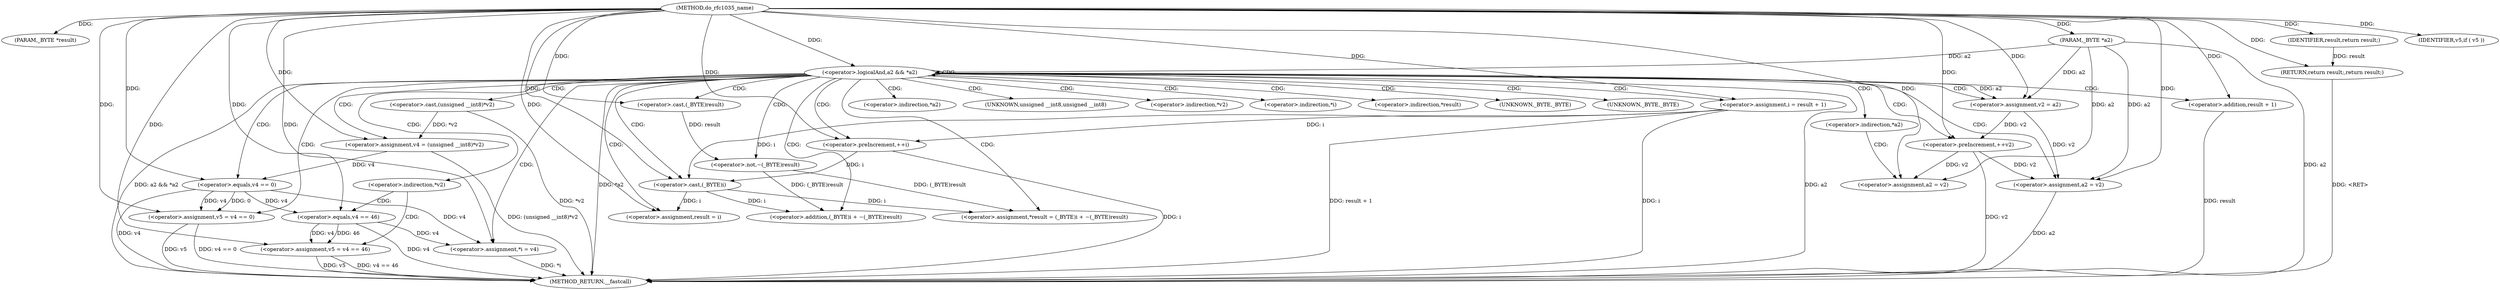 digraph do_rfc1035_name {  
"1000105" [label = "(METHOD,do_rfc1035_name)" ]
"1000184" [label = "(METHOD_RETURN,__fastcall)" ]
"1000106" [label = "(PARAM,_BYTE *result)" ]
"1000107" [label = "(PARAM,_BYTE *a2)" ]
"1000114" [label = "(<operator>.logicalAnd,a2 && *a2)" ]
"1000118" [label = "(<operator>.assignment,result = i)" ]
"1000122" [label = "(<operator>.assignment,v2 = a2)" ]
"1000126" [label = "(<operator>.assignment,i = result + 1)" ]
"1000128" [label = "(<operator>.addition,result + 1)" ]
"1000131" [label = "(<operator>.preIncrement,++i)" ]
"1000134" [label = "(<operator>.assignment,v4 = (unsigned __int8)*v2)" ]
"1000136" [label = "(<operator>.cast,(unsigned __int8)*v2)" ]
"1000140" [label = "(<operator>.assignment,a2 = v2)" ]
"1000143" [label = "(<operator>.assignment,v5 = v4 == 0)" ]
"1000145" [label = "(<operator>.equals,v4 == 0)" ]
"1000151" [label = "(<operator>.assignment,v5 = v4 == 46)" ]
"1000153" [label = "(<operator>.equals,v4 == 46)" ]
"1000156" [label = "(<operator>.preIncrement,++v2)" ]
"1000159" [label = "(IDENTIFIER,v5,if ( v5 ))" ]
"1000161" [label = "(<operator>.assignment,*i = v4)" ]
"1000165" [label = "(<operator>.assignment,*result = (_BYTE)i + ~(_BYTE)result)" ]
"1000168" [label = "(<operator>.addition,(_BYTE)i + ~(_BYTE)result)" ]
"1000169" [label = "(<operator>.cast,(_BYTE)i)" ]
"1000172" [label = "(<operator>.not,~(_BYTE)result)" ]
"1000173" [label = "(<operator>.cast,(_BYTE)result)" ]
"1000179" [label = "(<operator>.assignment,a2 = v2)" ]
"1000182" [label = "(RETURN,return result;,return result;)" ]
"1000183" [label = "(IDENTIFIER,result,return result;)" ]
"1000116" [label = "(<operator>.indirection,*a2)" ]
"1000137" [label = "(UNKNOWN,unsigned __int8,unsigned __int8)" ]
"1000138" [label = "(<operator>.indirection,*v2)" ]
"1000149" [label = "(<operator>.indirection,*v2)" ]
"1000162" [label = "(<operator>.indirection,*i)" ]
"1000166" [label = "(<operator>.indirection,*result)" ]
"1000170" [label = "(UNKNOWN,_BYTE,_BYTE)" ]
"1000174" [label = "(UNKNOWN,_BYTE,_BYTE)" ]
"1000177" [label = "(<operator>.indirection,*a2)" ]
  "1000126" -> "1000184"  [ label = "DDG: i"] 
  "1000156" -> "1000184"  [ label = "DDG: v2"] 
  "1000151" -> "1000184"  [ label = "DDG: v5"] 
  "1000151" -> "1000184"  [ label = "DDG: v4 == 46"] 
  "1000136" -> "1000184"  [ label = "DDG: *v2"] 
  "1000114" -> "1000184"  [ label = "DDG: a2 && *a2"] 
  "1000128" -> "1000184"  [ label = "DDG: result"] 
  "1000143" -> "1000184"  [ label = "DDG: v5"] 
  "1000134" -> "1000184"  [ label = "DDG: (unsigned __int8)*v2"] 
  "1000107" -> "1000184"  [ label = "DDG: a2"] 
  "1000126" -> "1000184"  [ label = "DDG: result + 1"] 
  "1000114" -> "1000184"  [ label = "DDG: *a2"] 
  "1000114" -> "1000184"  [ label = "DDG: a2"] 
  "1000140" -> "1000184"  [ label = "DDG: a2"] 
  "1000143" -> "1000184"  [ label = "DDG: v4 == 0"] 
  "1000153" -> "1000184"  [ label = "DDG: v4"] 
  "1000145" -> "1000184"  [ label = "DDG: v4"] 
  "1000161" -> "1000184"  [ label = "DDG: *i"] 
  "1000131" -> "1000184"  [ label = "DDG: i"] 
  "1000182" -> "1000184"  [ label = "DDG: <RET>"] 
  "1000105" -> "1000106"  [ label = "DDG: "] 
  "1000105" -> "1000107"  [ label = "DDG: "] 
  "1000107" -> "1000114"  [ label = "DDG: a2"] 
  "1000105" -> "1000114"  [ label = "DDG: "] 
  "1000169" -> "1000118"  [ label = "DDG: i"] 
  "1000105" -> "1000118"  [ label = "DDG: "] 
  "1000114" -> "1000122"  [ label = "DDG: a2"] 
  "1000107" -> "1000122"  [ label = "DDG: a2"] 
  "1000105" -> "1000122"  [ label = "DDG: "] 
  "1000105" -> "1000126"  [ label = "DDG: "] 
  "1000105" -> "1000128"  [ label = "DDG: "] 
  "1000126" -> "1000131"  [ label = "DDG: i"] 
  "1000105" -> "1000131"  [ label = "DDG: "] 
  "1000136" -> "1000134"  [ label = "DDG: *v2"] 
  "1000105" -> "1000134"  [ label = "DDG: "] 
  "1000156" -> "1000140"  [ label = "DDG: v2"] 
  "1000122" -> "1000140"  [ label = "DDG: v2"] 
  "1000105" -> "1000140"  [ label = "DDG: "] 
  "1000107" -> "1000140"  [ label = "DDG: a2"] 
  "1000145" -> "1000143"  [ label = "DDG: v4"] 
  "1000145" -> "1000143"  [ label = "DDG: 0"] 
  "1000105" -> "1000143"  [ label = "DDG: "] 
  "1000134" -> "1000145"  [ label = "DDG: v4"] 
  "1000105" -> "1000145"  [ label = "DDG: "] 
  "1000153" -> "1000151"  [ label = "DDG: v4"] 
  "1000153" -> "1000151"  [ label = "DDG: 46"] 
  "1000105" -> "1000151"  [ label = "DDG: "] 
  "1000145" -> "1000153"  [ label = "DDG: v4"] 
  "1000105" -> "1000153"  [ label = "DDG: "] 
  "1000105" -> "1000156"  [ label = "DDG: "] 
  "1000122" -> "1000156"  [ label = "DDG: v2"] 
  "1000105" -> "1000159"  [ label = "DDG: "] 
  "1000153" -> "1000161"  [ label = "DDG: v4"] 
  "1000145" -> "1000161"  [ label = "DDG: v4"] 
  "1000105" -> "1000161"  [ label = "DDG: "] 
  "1000169" -> "1000165"  [ label = "DDG: i"] 
  "1000172" -> "1000165"  [ label = "DDG: (_BYTE)result"] 
  "1000169" -> "1000168"  [ label = "DDG: i"] 
  "1000126" -> "1000169"  [ label = "DDG: i"] 
  "1000131" -> "1000169"  [ label = "DDG: i"] 
  "1000105" -> "1000169"  [ label = "DDG: "] 
  "1000172" -> "1000168"  [ label = "DDG: (_BYTE)result"] 
  "1000173" -> "1000172"  [ label = "DDG: result"] 
  "1000105" -> "1000173"  [ label = "DDG: "] 
  "1000156" -> "1000179"  [ label = "DDG: v2"] 
  "1000105" -> "1000179"  [ label = "DDG: "] 
  "1000107" -> "1000179"  [ label = "DDG: a2"] 
  "1000183" -> "1000182"  [ label = "DDG: result"] 
  "1000105" -> "1000182"  [ label = "DDG: "] 
  "1000105" -> "1000183"  [ label = "DDG: "] 
  "1000114" -> "1000128"  [ label = "CDG: "] 
  "1000114" -> "1000126"  [ label = "CDG: "] 
  "1000114" -> "1000122"  [ label = "CDG: "] 
  "1000114" -> "1000143"  [ label = "CDG: "] 
  "1000114" -> "1000140"  [ label = "CDG: "] 
  "1000114" -> "1000138"  [ label = "CDG: "] 
  "1000114" -> "1000137"  [ label = "CDG: "] 
  "1000114" -> "1000136"  [ label = "CDG: "] 
  "1000114" -> "1000134"  [ label = "CDG: "] 
  "1000114" -> "1000156"  [ label = "CDG: "] 
  "1000114" -> "1000149"  [ label = "CDG: "] 
  "1000114" -> "1000145"  [ label = "CDG: "] 
  "1000114" -> "1000174"  [ label = "CDG: "] 
  "1000114" -> "1000173"  [ label = "CDG: "] 
  "1000114" -> "1000172"  [ label = "CDG: "] 
  "1000114" -> "1000170"  [ label = "CDG: "] 
  "1000114" -> "1000169"  [ label = "CDG: "] 
  "1000114" -> "1000168"  [ label = "CDG: "] 
  "1000114" -> "1000166"  [ label = "CDG: "] 
  "1000114" -> "1000165"  [ label = "CDG: "] 
  "1000114" -> "1000177"  [ label = "CDG: "] 
  "1000114" -> "1000118"  [ label = "CDG: "] 
  "1000114" -> "1000114"  [ label = "CDG: "] 
  "1000114" -> "1000116"  [ label = "CDG: "] 
  "1000114" -> "1000162"  [ label = "CDG: "] 
  "1000114" -> "1000161"  [ label = "CDG: "] 
  "1000114" -> "1000131"  [ label = "CDG: "] 
  "1000149" -> "1000153"  [ label = "CDG: "] 
  "1000149" -> "1000151"  [ label = "CDG: "] 
  "1000177" -> "1000179"  [ label = "CDG: "] 
}
